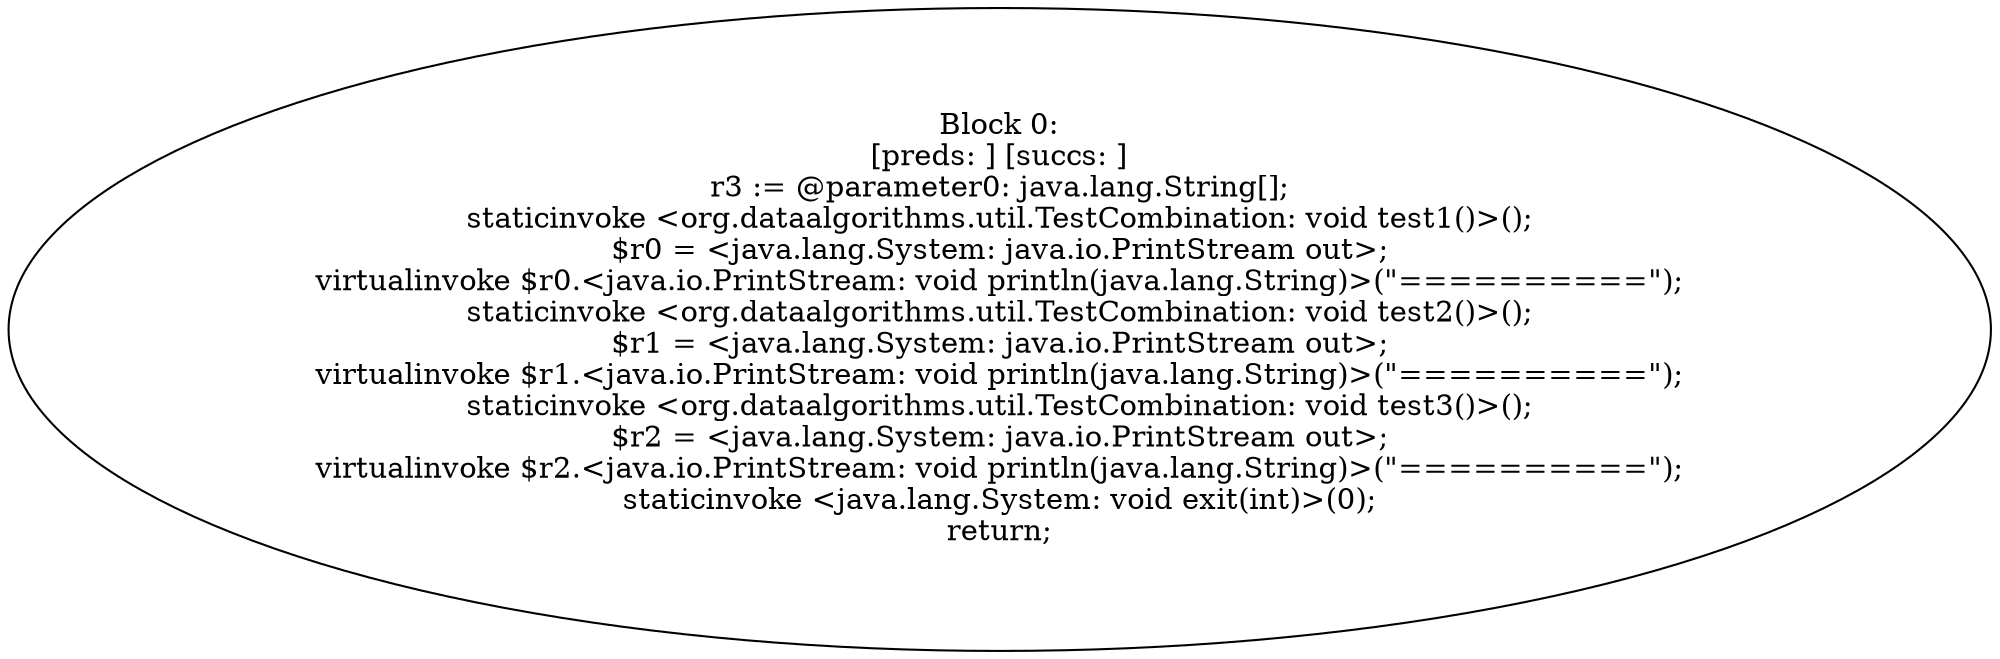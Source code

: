 digraph "unitGraph" {
    "Block 0:
[preds: ] [succs: ]
r3 := @parameter0: java.lang.String[];
staticinvoke <org.dataalgorithms.util.TestCombination: void test1()>();
$r0 = <java.lang.System: java.io.PrintStream out>;
virtualinvoke $r0.<java.io.PrintStream: void println(java.lang.String)>(\"==========\");
staticinvoke <org.dataalgorithms.util.TestCombination: void test2()>();
$r1 = <java.lang.System: java.io.PrintStream out>;
virtualinvoke $r1.<java.io.PrintStream: void println(java.lang.String)>(\"==========\");
staticinvoke <org.dataalgorithms.util.TestCombination: void test3()>();
$r2 = <java.lang.System: java.io.PrintStream out>;
virtualinvoke $r2.<java.io.PrintStream: void println(java.lang.String)>(\"==========\");
staticinvoke <java.lang.System: void exit(int)>(0);
return;
"
}
